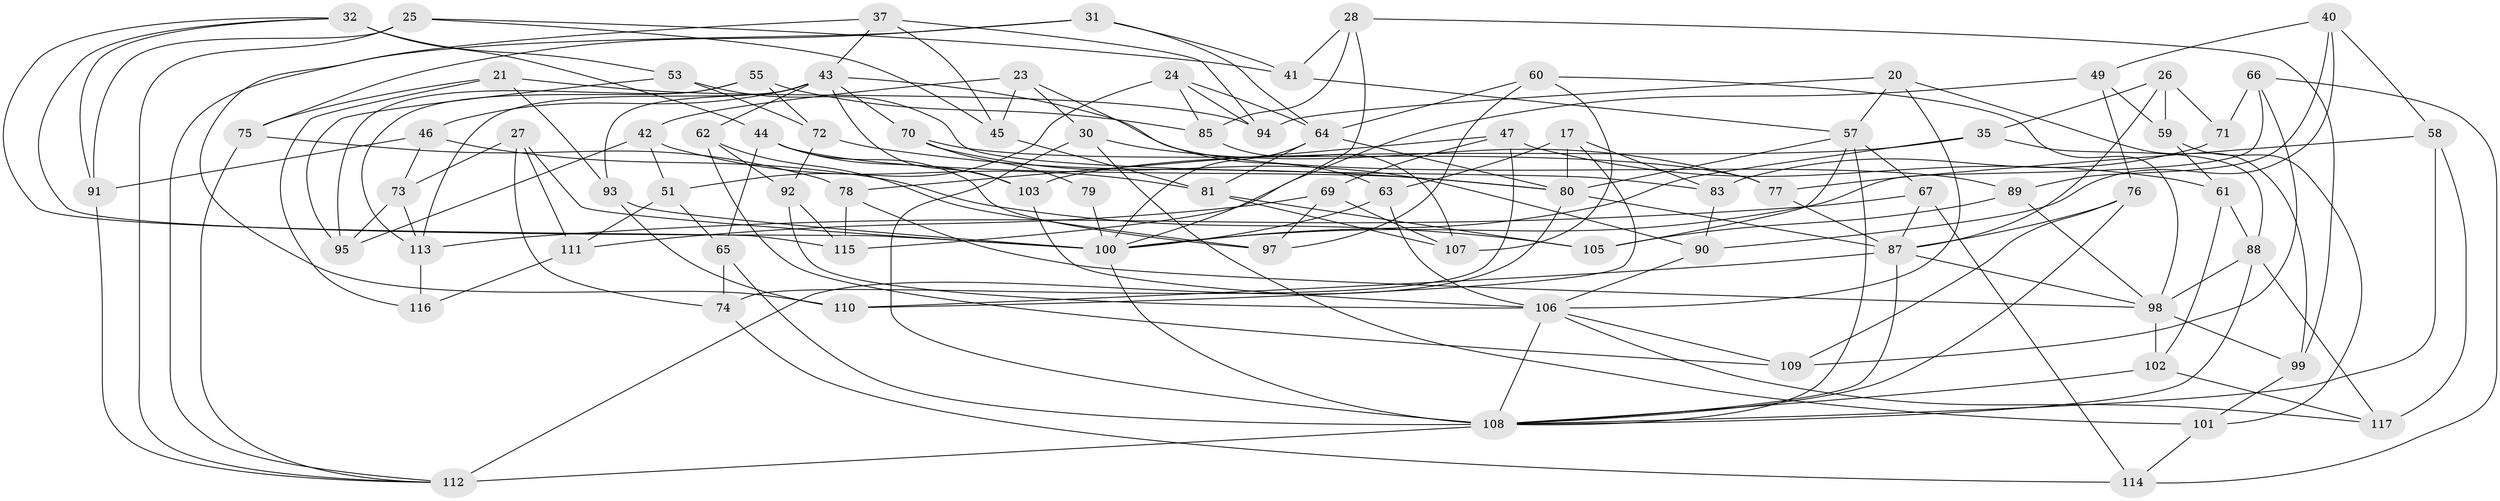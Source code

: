 // original degree distribution, {4: 1.0}
// Generated by graph-tools (version 1.1) at 2025/02/03/04/25 22:02:30]
// undirected, 81 vertices, 181 edges
graph export_dot {
graph [start="1"]
  node [color=gray90,style=filled];
  17;
  20;
  21;
  23;
  24;
  25;
  26 [super="+1"];
  27;
  28;
  30;
  31;
  32 [super="+9"];
  35;
  37;
  40;
  41;
  42;
  43 [super="+2+36"];
  44 [super="+19"];
  45;
  46;
  47;
  49;
  51;
  53;
  55;
  57 [super="+7+18"];
  58;
  59 [super="+38"];
  60;
  61 [super="+48"];
  62;
  63;
  64 [super="+4+10"];
  65;
  66;
  67;
  69;
  70;
  71;
  72;
  73;
  74;
  75;
  76;
  77;
  78;
  79;
  80 [super="+50+29"];
  81 [super="+3"];
  83;
  85;
  87 [super="+34"];
  88 [super="+56"];
  89;
  90;
  91;
  92;
  93;
  94;
  95;
  97;
  98 [super="+16+39"];
  99;
  100 [super="+33+96"];
  101;
  102 [super="+86"];
  103;
  105 [super="+104"];
  106 [super="+5+54"];
  107;
  108 [super="+8+52+68"];
  109;
  110;
  111;
  112 [super="+84"];
  113 [super="+22"];
  114;
  115;
  116;
  117;
  17 -- 83;
  17 -- 110;
  17 -- 63;
  17 -- 80;
  20 -- 94;
  20 -- 99;
  20 -- 106;
  20 -- 57;
  21 -- 93;
  21 -- 75;
  21 -- 116;
  21 -- 94;
  23 -- 63;
  23 -- 42;
  23 -- 30;
  23 -- 45;
  24 -- 85;
  24 -- 94;
  24 -- 51;
  24 -- 64;
  25 -- 45;
  25 -- 91;
  25 -- 41;
  25 -- 112;
  26 -- 59 [weight=2];
  26 -- 71 [weight=2];
  26 -- 35;
  26 -- 87;
  27 -- 73;
  27 -- 111;
  27 -- 74;
  27 -- 100;
  28 -- 41;
  28 -- 85;
  28 -- 99;
  28 -- 100;
  30 -- 101;
  30 -- 77;
  30 -- 108;
  31 -- 41;
  31 -- 75;
  31 -- 112;
  31 -- 64;
  32 -- 91;
  32 -- 100;
  32 -- 115;
  32 -- 44 [weight=2];
  32 -- 53;
  35 -- 103;
  35 -- 88;
  35 -- 100;
  37 -- 94;
  37 -- 43;
  37 -- 45;
  37 -- 110;
  40 -- 49;
  40 -- 90;
  40 -- 89;
  40 -- 58;
  41 -- 57;
  42 -- 51;
  42 -- 95;
  42 -- 81;
  43 -- 62;
  43 -- 113;
  43 -- 93;
  43 -- 103;
  43 -- 89;
  43 -- 46;
  43 -- 70;
  44 -- 97;
  44 -- 65;
  44 -- 103;
  44 -- 80;
  45 -- 81;
  46 -- 73;
  46 -- 91;
  46 -- 105;
  47 -- 74;
  47 -- 78;
  47 -- 69;
  47 -- 61;
  49 -- 115;
  49 -- 76;
  49 -- 59;
  51 -- 111;
  51 -- 65;
  53 -- 83;
  53 -- 72;
  53 -- 95;
  55 -- 85;
  55 -- 95;
  55 -- 72;
  55 -- 113;
  57 -- 108;
  57 -- 80 [weight=2];
  57 -- 67;
  57 -- 105 [weight=2];
  58 -- 77;
  58 -- 117;
  58 -- 108;
  59 -- 101;
  59 -- 61 [weight=2];
  60 -- 97;
  60 -- 107;
  60 -- 64;
  60 -- 98;
  61 -- 88 [weight=2];
  61 -- 102;
  62 -- 97;
  62 -- 92;
  62 -- 109;
  63 -- 106;
  63 -- 100;
  64 -- 81;
  64 -- 80 [weight=3];
  64 -- 100;
  65 -- 74;
  65 -- 108;
  66 -- 109;
  66 -- 114;
  66 -- 71;
  66 -- 100;
  67 -- 113;
  67 -- 114;
  67 -- 87;
  69 -- 97;
  69 -- 111;
  69 -- 107;
  70 -- 90;
  70 -- 77;
  70 -- 79;
  71 -- 83;
  72 -- 92;
  72 -- 80;
  73 -- 113;
  73 -- 95;
  74 -- 114;
  75 -- 78;
  75 -- 112;
  76 -- 109;
  76 -- 87;
  76 -- 108;
  77 -- 87;
  78 -- 98;
  78 -- 115;
  79 -- 100 [weight=3];
  80 -- 87;
  80 -- 112;
  81 -- 107;
  81 -- 105 [weight=2];
  83 -- 90;
  85 -- 107;
  87 -- 110;
  87 -- 98;
  87 -- 108;
  88 -- 117;
  88 -- 108;
  88 -- 98;
  89 -- 98;
  89 -- 105;
  90 -- 106;
  91 -- 112;
  92 -- 115;
  92 -- 106;
  93 -- 100;
  93 -- 110;
  98 -- 99;
  98 -- 102 [weight=2];
  99 -- 101;
  100 -- 108;
  101 -- 114;
  102 -- 117;
  102 -- 108 [weight=2];
  103 -- 106;
  106 -- 117;
  106 -- 109;
  106 -- 108;
  108 -- 112 [weight=3];
  111 -- 116;
  113 -- 116 [weight=2];
}
